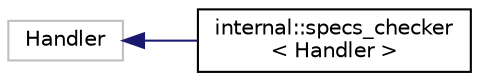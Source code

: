 digraph "Иерархия классов. Графический вид."
{
  edge [fontname="Helvetica",fontsize="10",labelfontname="Helvetica",labelfontsize="10"];
  node [fontname="Helvetica",fontsize="10",shape=record];
  rankdir="LR";
  Node154 [label="Handler",height=0.2,width=0.4,color="grey75", fillcolor="white", style="filled"];
  Node154 -> Node0 [dir="back",color="midnightblue",fontsize="10",style="solid",fontname="Helvetica"];
  Node0 [label="internal::specs_checker\l\< Handler \>",height=0.2,width=0.4,color="black", fillcolor="white", style="filled",URL="$classinternal_1_1specs__checker.html"];
}
